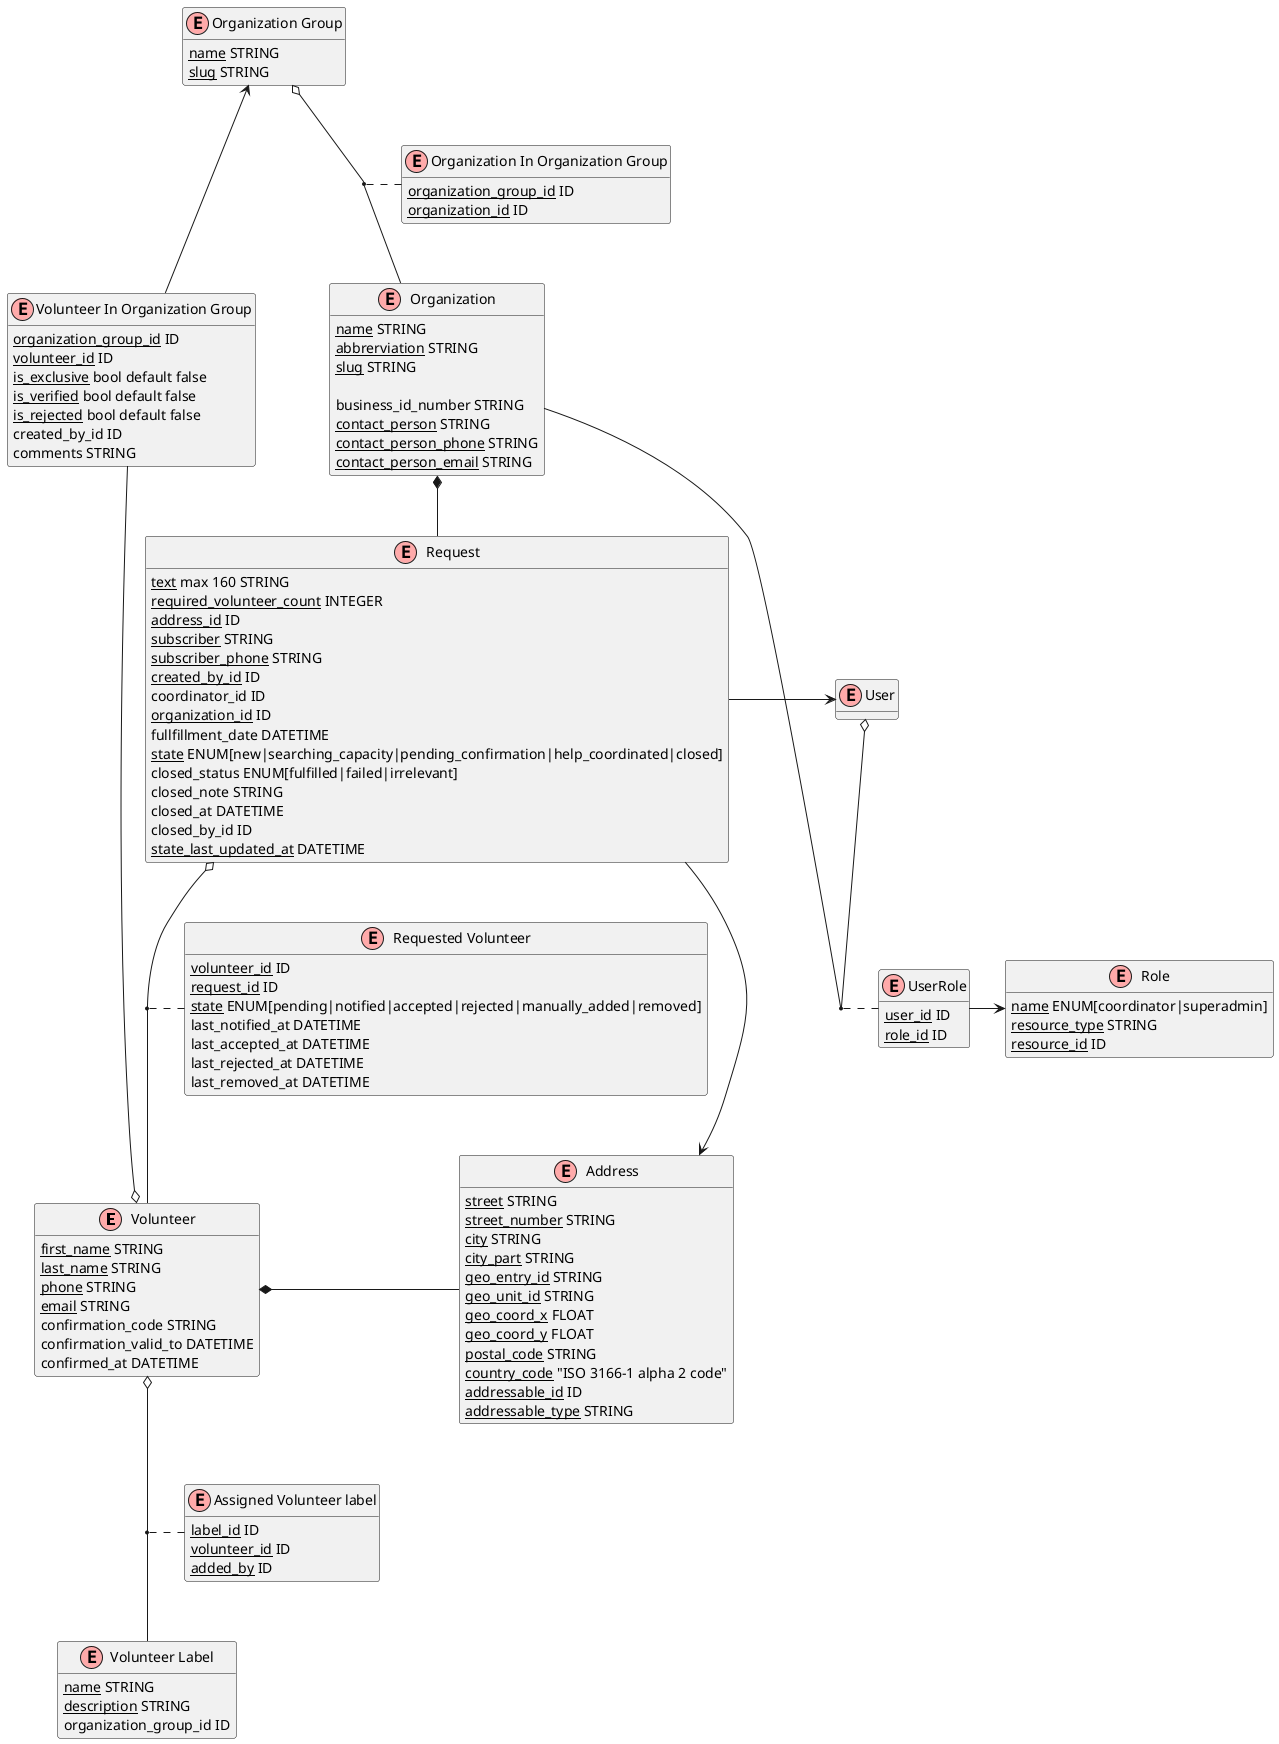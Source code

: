 @startuml

' uncomment the line below if you're using computer with a retina display
' skinparam dpi 300
!define Entity(name,desc) class name as "desc" << (E,#FFAAAA) >>
' we use bold for primary key
' green color for unique
' and underscore for not_null
!define primary_key(x) <b>x</b>
!define not_null(x) <u>x</u>
' other tags available:
' <i></i>
' <back:COLOR></color>, where color is a color name or html color code
' (#FFAACC)
' see: http://plantuml.com/classes.html#More
hide methods
hide stereotypes
' entities

Entity(volunteer, "Volunteer"){
  not_null(first_name) STRING
  not_null(last_name) STRING
  not_null(phone) STRING
  not_null(email) STRING
  confirmation_code STRING
  confirmation_valid_to DATETIME
  confirmed_at DATETIME
}

Entity(volunteer_label, "Volunteer Label"){
  not_null(name) STRING
  not_null(description) STRING
  organization_group_id ID
}

Entity(assigned_volunteer_label, "Assigned Volunteer label"){
  not_null(label_id) ID
  not_null(volunteer_id) ID
  not_null(added_by) ID
}

Entity(address, "Address"){
  not_null(street) STRING
  not_null(street_number) STRING
  not_null(city) STRING
  not_null(city_part) STRING
  not_null(geo_entry_id) STRING
  not_null(geo_unit_id) STRING
  not_null(geo_coord_x) FLOAT
  not_null(geo_coord_y) FLOAT
  not_null(postal_code) STRING
  not_null(country_code) "ISO 3166-1 alpha 2 code" 
  not_null(addressable_id) ID
  not_null(addressable_type) STRING
}

Entity(request, "Request"){
  not_null(text) max 160 STRING
  not_null(required_volunteer_count) INTEGER
  not_null(address_id) ID
  not_null(subscriber) STRING 
  not_null(subscriber_phone) STRING 
  not_null(created_by_id) ID
  coordinator_id ID
  not_null(organization_id) ID
  ' When the request shall be fullfilled, can be null
  fullfillment_date DATETIME
  ' States of the reuqest
  ' new -> new nobody is working on it
  ' searching_capacity -> the search for volunteers is ongoing
  ' pending_confirmation -> the volunteers have been found but the coordinator need to confirm the help with them via phone or other channel
  ' help_coordinated -> the volunteers help was agreed and the help was coordinated
  ' closed -> the request was closed. see closed_status to see why
  not_null(state) ENUM[new|searching_capacity|pending_confirmation|help_coordinated|closed]
  ' Why the request was closed
  ' fulfilled -> The request was fulfilled
  ' failed -> The request failed
  ' irrelevant -> The request became irrelevant
  closed_status ENUM[fulfilled|failed|irrelevant]
  closed_note STRING
  closed_at DATETIME
  closed_by_id ID
  not_null(state_last_updated_at) DATETIME
}
' TODO TOM on state, WTF is prislibeno?

Entity(requested_volunteer, "Requested Volunteer"){
  not_null(volunteer_id) ID
  not_null(request_id) ID
  not_null(state) ENUM[pending|notified|accepted|rejected|manually_added|removed]
  last_notified_at DATETIME
  last_accepted_at DATETIME
  last_rejected_at DATETIME
  last_removed_at DATETIME
}

' TODO: Mozna eventy


Entity(organization, "Organization") {
  not_null(name) STRING
  not_null(abbrerviation) STRING
  ' TODO: The slug can be the same as the abbrev or name
  not_null(slug) STRING 

  business_id_number STRING
  not_null(contact_person) STRING 
  not_null(contact_person_phone) STRING 
  not_null(contact_person_email) STRING
}



Entity(organization_group, "Organization Group") {
  not_null(name) STRING
  not_null(slug) STRING 
}

Entity(volunteer_in_organization_group, "Volunteer In Organization Group"){
  not_null(organization_group_id) ID
  not_null(volunteer_id) ID
  not_null(is_exclusive) bool default false
  not_null(is_verified) bool default false
  not_null(is_rejected) bool default false
  created_by_id ID
  comments STRING
}

Entity(organization_in_organization_group, "Organization In Organization Group"){
  not_null(organization_group_id) ID
  not_null(organization_id) ID
}

Entity(user, "User"){
 ' Devise
}

Entity(user_role, "UserRole"){
  not_null(user_id) ID
  not_null(role_id) ID
}

Entity(role, "Role") {
  not_null(name) ENUM[coordinator|superadmin]
  not_null(resource_type) STRING
  not_null(resource_id) ID
}


' relationships
organization_group 	o-- organization
(organization_group, organization) .- organization_in_organization_group
user o-- organization
(user, organization) .- user_role
user_role -> role
volunteer o-- volunteer_label
(volunteer, volunteer_label) .- assigned_volunteer_label
organization *-- request
request -> user
request  o-- volunteer
(request, volunteer) .- requested_volunteer
volunteer *- address
request -> address
volunteer_in_organization_group -o volunteer
organization_group <- volunteer_in_organization_group

@enduml
